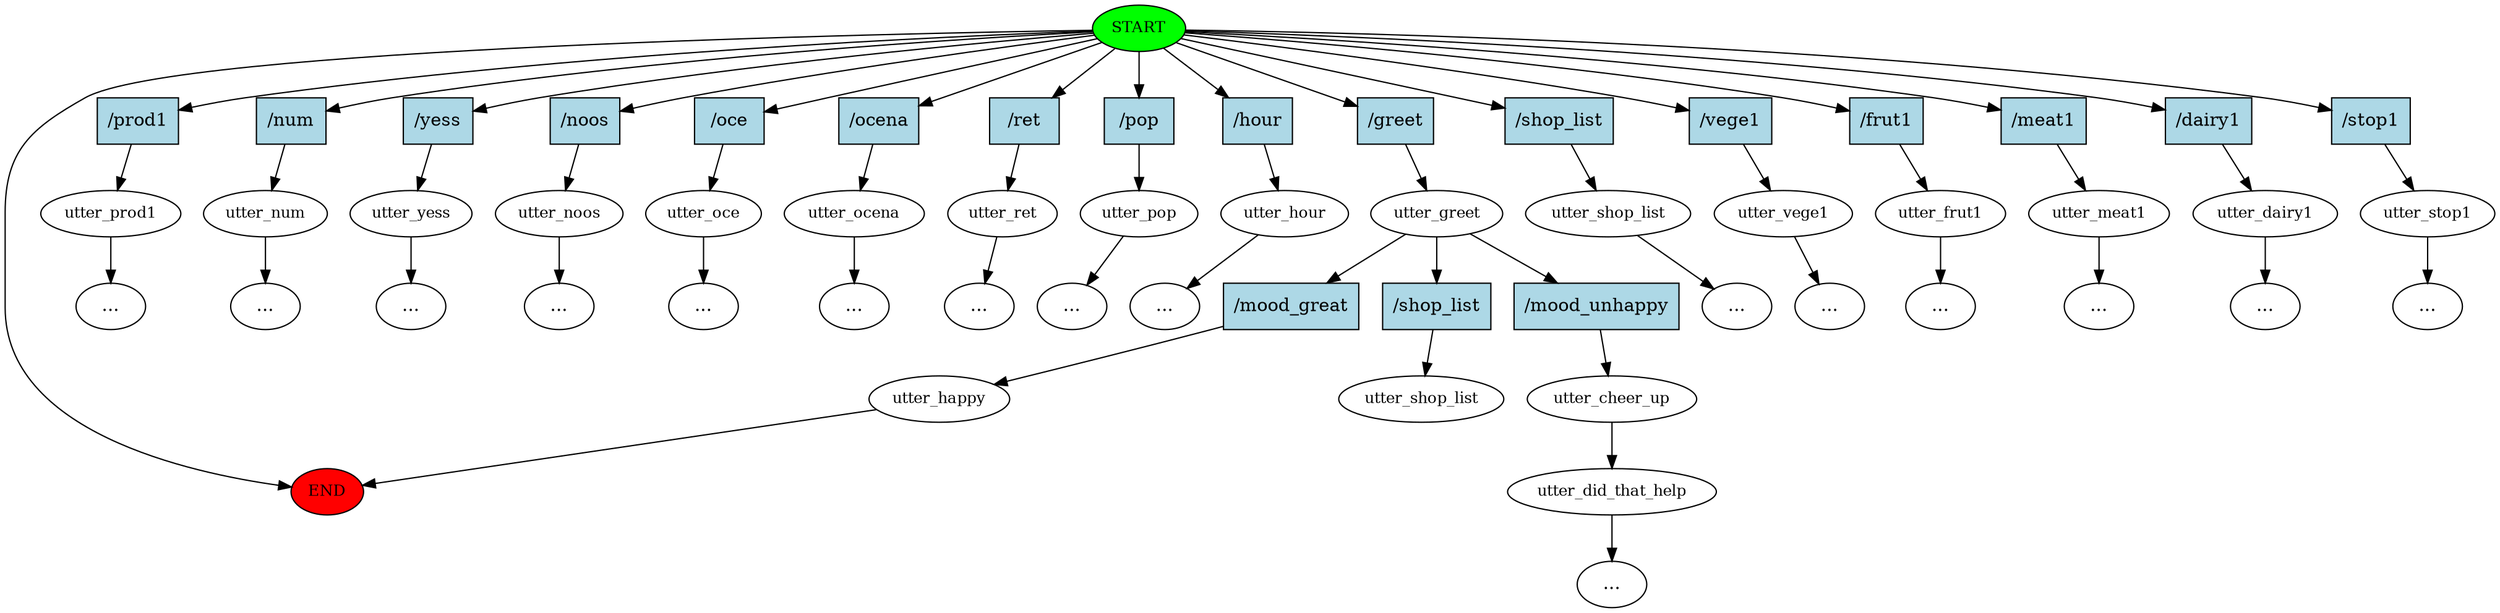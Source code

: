digraph  {
0 [class="start active", fillcolor=green, fontsize=12, label=START, style=filled];
"-1" [class=end, fillcolor=red, fontsize=12, label=END, style=filled];
1 [class="", fontsize=12, label=utter_prod1];
"-3" [class=ellipsis, label="..."];
2 [class="", fontsize=12, label=utter_num];
"-4" [class=ellipsis, label="..."];
3 [class="", fontsize=12, label=utter_yess];
"-5" [class=ellipsis, label="..."];
4 [class="", fontsize=12, label=utter_noos];
"-6" [class=ellipsis, label="..."];
5 [class="", fontsize=12, label=utter_oce];
"-7" [class=ellipsis, label="..."];
6 [class="", fontsize=12, label=utter_ocena];
"-8" [class=ellipsis, label="..."];
7 [class="", fontsize=12, label=utter_ret];
"-9" [class=ellipsis, label="..."];
8 [class="", fontsize=12, label=utter_pop];
"-10" [class=ellipsis, label="..."];
9 [class="", fontsize=12, label=utter_hour];
"-11" [class=ellipsis, label="..."];
10 [class=active, fontsize=12, label=utter_greet];
11 [class="", fontsize=12, label=utter_cheer_up];
12 [class="", fontsize=12, label=utter_did_that_help];
"-13" [class=ellipsis, label="..."];
17 [class="", fontsize=12, label=utter_happy];
18 [class="", fontsize=12, label=utter_shop_list];
"-14" [class=ellipsis, label="..."];
19 [class="", fontsize=12, label=utter_vege1];
"-15" [class=ellipsis, label="..."];
20 [class="", fontsize=12, label=utter_frut1];
"-16" [class=ellipsis, label="..."];
21 [class="", fontsize=12, label=utter_meat1];
"-17" [class=ellipsis, label="..."];
22 [class="", fontsize=12, label=utter_dairy1];
"-18" [class=ellipsis, label="..."];
23 [class="", fontsize=12, label=utter_stop1];
"-19" [class=ellipsis, label="..."];
25 [class="dashed active", fontsize=12, label=utter_shop_list];
26 [class=intent, fillcolor=lightblue, label="/prod1", shape=rect, style=filled];
27 [class=intent, fillcolor=lightblue, label="/num", shape=rect, style=filled];
28 [class=intent, fillcolor=lightblue, label="/yess", shape=rect, style=filled];
29 [class=intent, fillcolor=lightblue, label="/noos", shape=rect, style=filled];
30 [class=intent, fillcolor=lightblue, label="/oce", shape=rect, style=filled];
31 [class=intent, fillcolor=lightblue, label="/ocena", shape=rect, style=filled];
32 [class=intent, fillcolor=lightblue, label="/ret", shape=rect, style=filled];
33 [class=intent, fillcolor=lightblue, label="/pop", shape=rect, style=filled];
34 [class=intent, fillcolor=lightblue, label="/hour", shape=rect, style=filled];
35 [class="intent active", fillcolor=lightblue, label="/greet", shape=rect, style=filled];
36 [class=intent, fillcolor=lightblue, label="/shop_list", shape=rect, style=filled];
37 [class=intent, fillcolor=lightblue, label="/vege1", shape=rect, style=filled];
38 [class=intent, fillcolor=lightblue, label="/frut1", shape=rect, style=filled];
39 [class=intent, fillcolor=lightblue, label="/meat1", shape=rect, style=filled];
40 [class=intent, fillcolor=lightblue, label="/dairy1", shape=rect, style=filled];
41 [class=intent, fillcolor=lightblue, label="/stop1", shape=rect, style=filled];
42 [class=intent, fillcolor=lightblue, label="/mood_unhappy", shape=rect, style=filled];
43 [class=intent, fillcolor=lightblue, label="/mood_great", shape=rect, style=filled];
44 [class="intent active", fillcolor=lightblue, label="/shop_list", shape=rect, style=filled];
0 -> "-1"  [class="", key=NONE, label=""];
0 -> 26  [class="", key=0];
0 -> 27  [class="", key=0];
0 -> 28  [class="", key=0];
0 -> 29  [class="", key=0];
0 -> 30  [class="", key=0];
0 -> 31  [class="", key=0];
0 -> 32  [class="", key=0];
0 -> 33  [class="", key=0];
0 -> 34  [class="", key=0];
0 -> 35  [class=active, key=0];
0 -> 36  [class="", key=0];
0 -> 37  [class="", key=0];
0 -> 38  [class="", key=0];
0 -> 39  [class="", key=0];
0 -> 40  [class="", key=0];
0 -> 41  [class="", key=0];
1 -> "-3"  [class="", key=NONE, label=""];
2 -> "-4"  [class="", key=NONE, label=""];
3 -> "-5"  [class="", key=NONE, label=""];
4 -> "-6"  [class="", key=NONE, label=""];
5 -> "-7"  [class="", key=NONE, label=""];
6 -> "-8"  [class="", key=NONE, label=""];
7 -> "-9"  [class="", key=NONE, label=""];
8 -> "-10"  [class="", key=NONE, label=""];
9 -> "-11"  [class="", key=NONE, label=""];
10 -> 42  [class="", key=0];
10 -> 43  [class="", key=0];
10 -> 44  [class=active, key=0];
11 -> 12  [class="", key=NONE, label=""];
12 -> "-13"  [class="", key=NONE, label=""];
17 -> "-1"  [class="", key=NONE, label=""];
18 -> "-14"  [class="", key=NONE, label=""];
19 -> "-15"  [class="", key=NONE, label=""];
20 -> "-16"  [class="", key=NONE, label=""];
21 -> "-17"  [class="", key=NONE, label=""];
22 -> "-18"  [class="", key=NONE, label=""];
23 -> "-19"  [class="", key=NONE, label=""];
26 -> 1  [class="", key=0];
27 -> 2  [class="", key=0];
28 -> 3  [class="", key=0];
29 -> 4  [class="", key=0];
30 -> 5  [class="", key=0];
31 -> 6  [class="", key=0];
32 -> 7  [class="", key=0];
33 -> 8  [class="", key=0];
34 -> 9  [class="", key=0];
35 -> 10  [class=active, key=0];
36 -> 18  [class="", key=0];
37 -> 19  [class="", key=0];
38 -> 20  [class="", key=0];
39 -> 21  [class="", key=0];
40 -> 22  [class="", key=0];
41 -> 23  [class="", key=0];
42 -> 11  [class="", key=0];
43 -> 17  [class="", key=0];
44 -> 25  [class=active, key=0];
}
